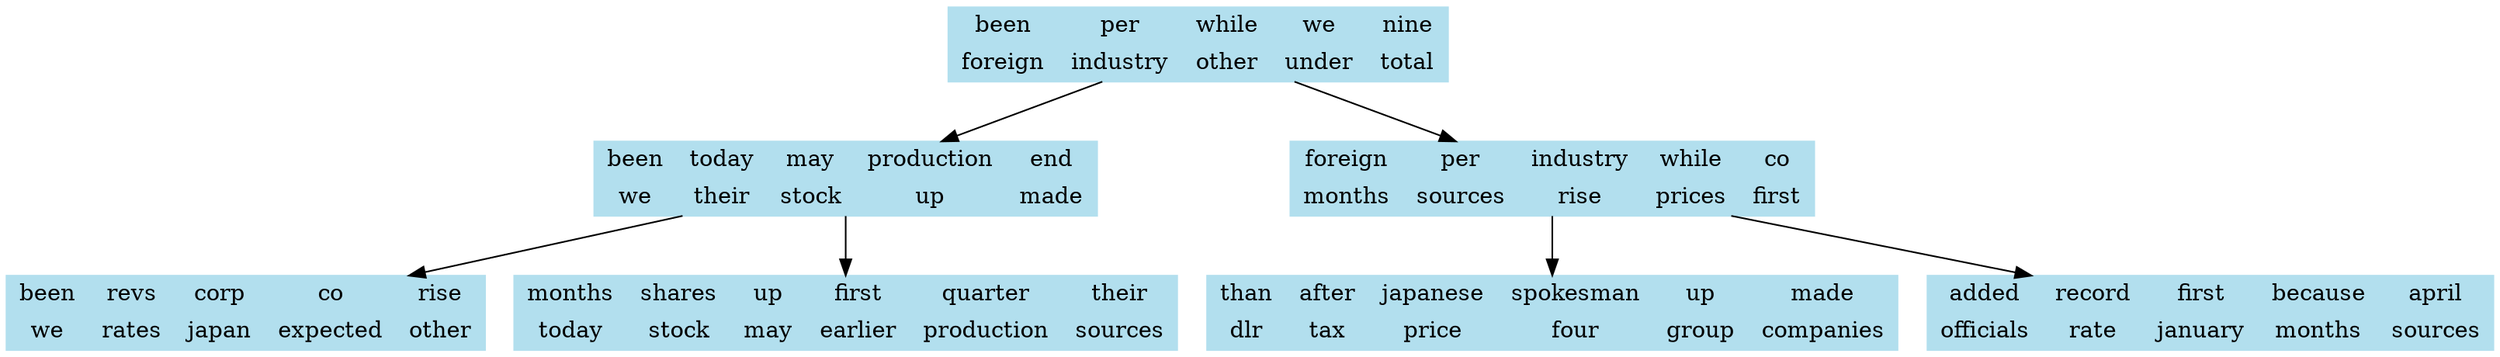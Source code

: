 digraph {
	node [color=lightblue2 height=.1 label="Curve edges" shape=record style=filled]
	node1 [label="{ <w0> been | <w1> foreign } | { <w2> per | <w3> industry } | { <w4> while | <w5> other } | { <w6> we | <w7> under } | { <w8> nine | <w9> total }"]
	node2 [label="{ <w0> been | <w1> we } | { <w2> today | <w3> their } | { <w4> may | <w5> stock } | { <w6> production | <w7> up } | { <w8> end | <w9> made }"]
	node1 -> node2
	node3 [label="{ <w0> foreign | <w1> months } | { <w2> per | <w3> sources } | { <w4> industry | <w5> rise } | { <w6> while | <w7> prices } | { <w8> co | <w9> first }"]
	node1 -> node3
	node4 [label="{ <w0> been | <w1> we } | { <w2> revs | <w3> rates } | { <w4> corp | <w5> japan } | { <w6> co | <w7> expected } | { <w8> rise | <w9> other }"]
	node2 -> node4
	node5 [label="{ <w0> months | <w1> today } | { <w2> shares | <w3> stock } | { <w4> up | <w5> may } | { <w6> first | <w7> earlier } | { <w8> quarter | <w9> production } | { <w10> their | <w11> sources }"]
	node2 -> node5
	node6 [label="{ <w0> than | <w1> dlr } | { <w2> after | <w3> tax } | { <w4> japanese | <w5> price } | { <w6> spokesman | <w7> four } | { <w8> up | <w9> group } | { <w10> made | <w11> companies }"]
	node3 -> node6
	node7 [label="{ <w0> added | <w1> officials } | { <w2> record | <w3> rate } | { <w4> first | <w5> january } | { <w6> because | <w7> months } | { <w8> april | <w9> sources }"]
	node3 -> node7
}
